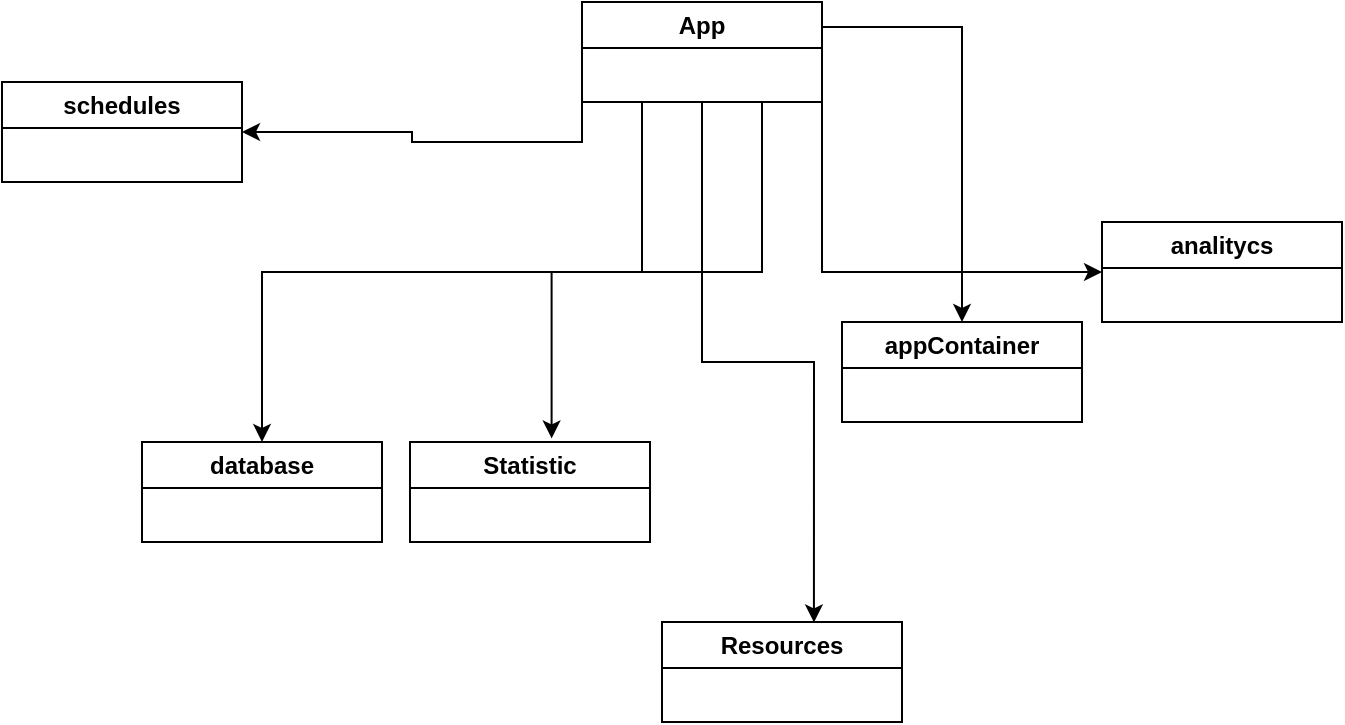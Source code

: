 <mxfile version="21.5.0" type="github">
  <diagram name="Страница 1" id="ik8NVOvBLz_RfKidXCUl">
    <mxGraphModel dx="1050" dy="541" grid="1" gridSize="10" guides="1" tooltips="1" connect="1" arrows="1" fold="1" page="1" pageScale="1" pageWidth="827" pageHeight="1169" math="0" shadow="0">
      <root>
        <mxCell id="0" />
        <mxCell id="1" parent="0" />
        <mxCell id="WEhVx8uHDs639_2PtalQ-8" style="edgeStyle=orthogonalEdgeStyle;rounded=0;orthogonalLoop=1;jettySize=auto;html=1;exitX=0;exitY=1;exitDx=0;exitDy=0;entryX=1;entryY=0.5;entryDx=0;entryDy=0;" edge="1" parent="1" source="WEhVx8uHDs639_2PtalQ-1" target="WEhVx8uHDs639_2PtalQ-7">
          <mxGeometry relative="1" as="geometry" />
        </mxCell>
        <mxCell id="WEhVx8uHDs639_2PtalQ-9" style="edgeStyle=orthogonalEdgeStyle;rounded=0;orthogonalLoop=1;jettySize=auto;html=1;exitX=0.25;exitY=1;exitDx=0;exitDy=0;entryX=0.59;entryY=-0.036;entryDx=0;entryDy=0;entryPerimeter=0;" edge="1" parent="1" source="WEhVx8uHDs639_2PtalQ-1" target="WEhVx8uHDs639_2PtalQ-2">
          <mxGeometry relative="1" as="geometry" />
        </mxCell>
        <mxCell id="WEhVx8uHDs639_2PtalQ-10" style="edgeStyle=orthogonalEdgeStyle;rounded=0;orthogonalLoop=1;jettySize=auto;html=1;exitX=0.5;exitY=1;exitDx=0;exitDy=0;entryX=0.633;entryY=0.004;entryDx=0;entryDy=0;entryPerimeter=0;" edge="1" parent="1" source="WEhVx8uHDs639_2PtalQ-1" target="WEhVx8uHDs639_2PtalQ-6">
          <mxGeometry relative="1" as="geometry" />
        </mxCell>
        <mxCell id="WEhVx8uHDs639_2PtalQ-11" style="edgeStyle=orthogonalEdgeStyle;rounded=0;orthogonalLoop=1;jettySize=auto;html=1;exitX=0.75;exitY=1;exitDx=0;exitDy=0;entryX=0.5;entryY=0;entryDx=0;entryDy=0;" edge="1" parent="1" source="WEhVx8uHDs639_2PtalQ-1" target="WEhVx8uHDs639_2PtalQ-5">
          <mxGeometry relative="1" as="geometry" />
        </mxCell>
        <mxCell id="WEhVx8uHDs639_2PtalQ-12" style="edgeStyle=orthogonalEdgeStyle;rounded=0;orthogonalLoop=1;jettySize=auto;html=1;exitX=1;exitY=1;exitDx=0;exitDy=0;entryX=0;entryY=0.5;entryDx=0;entryDy=0;" edge="1" parent="1" source="WEhVx8uHDs639_2PtalQ-1" target="WEhVx8uHDs639_2PtalQ-4">
          <mxGeometry relative="1" as="geometry" />
        </mxCell>
        <mxCell id="WEhVx8uHDs639_2PtalQ-13" style="edgeStyle=orthogonalEdgeStyle;rounded=0;orthogonalLoop=1;jettySize=auto;html=1;exitX=1;exitY=0.25;exitDx=0;exitDy=0;entryX=0.5;entryY=0;entryDx=0;entryDy=0;" edge="1" parent="1" source="WEhVx8uHDs639_2PtalQ-1" target="WEhVx8uHDs639_2PtalQ-3">
          <mxGeometry relative="1" as="geometry" />
        </mxCell>
        <mxCell id="WEhVx8uHDs639_2PtalQ-1" value="App" style="swimlane;whiteSpace=wrap;html=1;startSize=23;" vertex="1" parent="1">
          <mxGeometry x="380" y="140" width="120" height="50" as="geometry" />
        </mxCell>
        <mxCell id="WEhVx8uHDs639_2PtalQ-2" value="Statistic" style="swimlane;whiteSpace=wrap;html=1;startSize=23;" vertex="1" parent="1">
          <mxGeometry x="294" y="360" width="120" height="50" as="geometry" />
        </mxCell>
        <mxCell id="WEhVx8uHDs639_2PtalQ-3" value="appContainer" style="swimlane;whiteSpace=wrap;html=1;startSize=23;" vertex="1" parent="1">
          <mxGeometry x="510" y="300" width="120" height="50" as="geometry" />
        </mxCell>
        <mxCell id="WEhVx8uHDs639_2PtalQ-4" value="analitycs" style="swimlane;whiteSpace=wrap;html=1;startSize=23;" vertex="1" parent="1">
          <mxGeometry x="640" y="250" width="120" height="50" as="geometry" />
        </mxCell>
        <mxCell id="WEhVx8uHDs639_2PtalQ-5" value="database" style="swimlane;whiteSpace=wrap;html=1;startSize=23;" vertex="1" parent="1">
          <mxGeometry x="160" y="360" width="120" height="50" as="geometry" />
        </mxCell>
        <mxCell id="WEhVx8uHDs639_2PtalQ-6" value="Resources" style="swimlane;whiteSpace=wrap;html=1;startSize=23;" vertex="1" parent="1">
          <mxGeometry x="420" y="450" width="120" height="50" as="geometry" />
        </mxCell>
        <mxCell id="WEhVx8uHDs639_2PtalQ-7" value="schedules" style="swimlane;whiteSpace=wrap;html=1;startSize=23;" vertex="1" parent="1">
          <mxGeometry x="90" y="180" width="120" height="50" as="geometry" />
        </mxCell>
      </root>
    </mxGraphModel>
  </diagram>
</mxfile>
